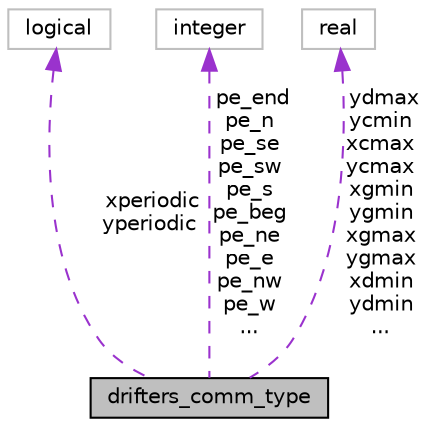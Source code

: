 digraph "drifters_comm_type"
{
 // INTERACTIVE_SVG=YES
 // LATEX_PDF_SIZE
  edge [fontname="Helvetica",fontsize="10",labelfontname="Helvetica",labelfontsize="10"];
  node [fontname="Helvetica",fontsize="10",shape=record];
  Node1 [label="drifters_comm_type",height=0.2,width=0.4,color="black", fillcolor="grey75", style="filled", fontcolor="black",tooltip="Type for drifter communication between PE's."];
  Node2 -> Node1 [dir="back",color="darkorchid3",fontsize="10",style="dashed",label=" xperiodic\nyperiodic" ,fontname="Helvetica"];
  Node2 [label="logical",height=0.2,width=0.4,color="grey75", fillcolor="white", style="filled",tooltip=" "];
  Node3 -> Node1 [dir="back",color="darkorchid3",fontsize="10",style="dashed",label=" pe_end\npe_n\npe_se\npe_sw\npe_s\npe_beg\npe_ne\npe_e\npe_nw\npe_w\n..." ,fontname="Helvetica"];
  Node3 [label="integer",height=0.2,width=0.4,color="grey75", fillcolor="white", style="filled",tooltip=" "];
  Node4 -> Node1 [dir="back",color="darkorchid3",fontsize="10",style="dashed",label=" ydmax\nycmin\nxcmax\nycmax\nxgmin\nygmin\nxgmax\nygmax\nxdmin\nydmin\n..." ,fontname="Helvetica"];
  Node4 [label="real",height=0.2,width=0.4,color="grey75", fillcolor="white", style="filled",tooltip=" "];
}

